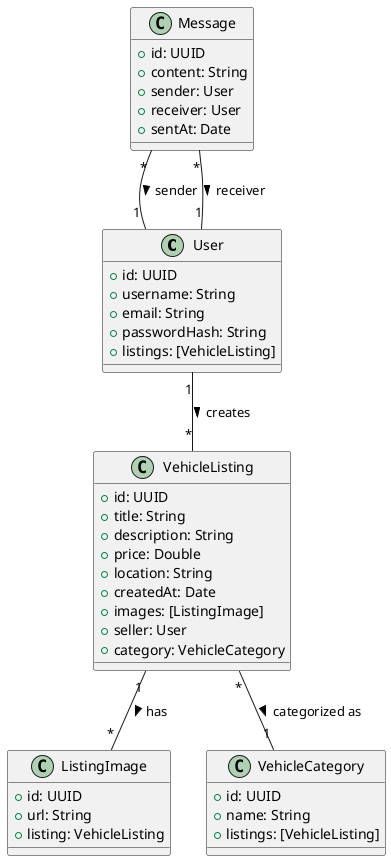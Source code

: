@startuml
class User {
  +id: UUID
  +username: String
  +email: String
  +passwordHash: String
  +listings: [VehicleListing]
}

class VehicleListing {
  +id: UUID
  +title: String
  +description: String
  +price: Double
  +location: String
  +createdAt: Date
  +images: [ListingImage]
  +seller: User
  +category: VehicleCategory
}

class ListingImage {
  +id: UUID
  +url: String
  +listing: VehicleListing
}

class VehicleCategory {
  +id: UUID
  +name: String
  +listings: [VehicleListing]
}

class Message {
  +id: UUID
  +content: String
  +sender: User
  +receiver: User
  +sentAt: Date
}

User "1" -- "*" VehicleListing : creates >
VehicleListing "1" -- "*" ListingImage : has >
VehicleListing "*" -- "1" VehicleCategory : categorized as >
Message "*" -- "1" User : sender >
Message "*" -- "1" User : receiver >
@enduml